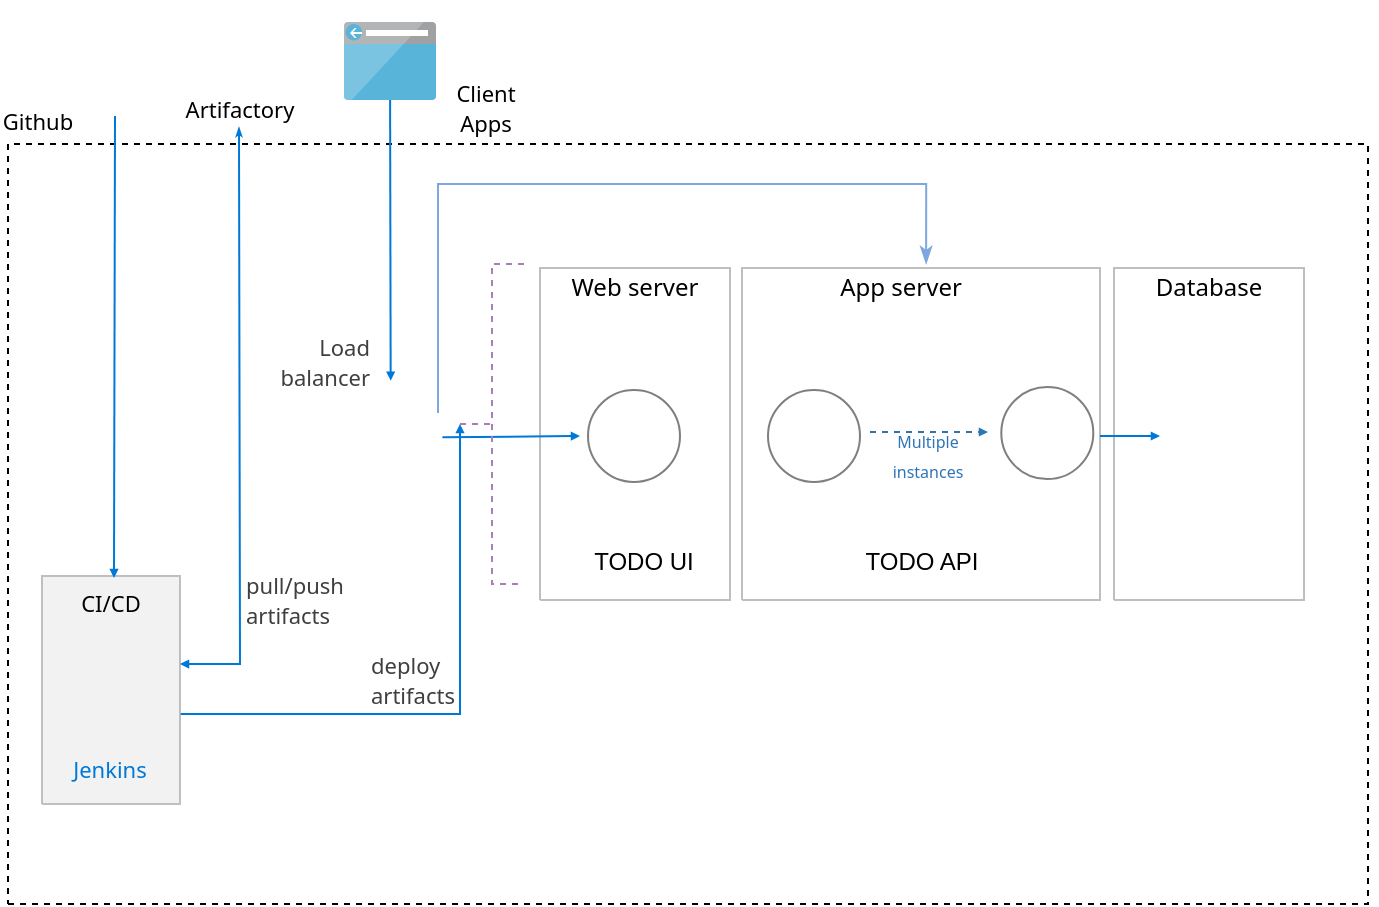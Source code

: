 <mxfile version="14.7.1" type="github">
  <diagram name="Architecture" id="Architecture">
    <mxGraphModel dx="868" dy="492" grid="1" gridSize="10" guides="1" tooltips="1" connect="1" arrows="1" fold="1" page="1" pageScale="1" pageWidth="850" pageHeight="1100" math="0" shadow="0">
      <root>
        <mxCell id="0" />
        <mxCell id="1" parent="0" />
        <mxCell id="PjaEeioHZseRxcnawcMe-200" value="" style="shape=image;imageAspect=0;aspect=fixed;verticalLabelPosition=bottom;verticalAlign=top;fontSize=12;strokeColor=#000000;image=https://www.jfrog.com/confluence/download/attachments/46107468/RTF?version=2&amp;modificationDate=1572965730000&amp;api=v2;" parent="1" vertex="1">
          <mxGeometry x="150" y="126" width="60" height="60" as="geometry" />
        </mxCell>
        <mxCell id="PjaEeioHZseRxcnawcMe-180" value="" style="shape=image;imageAspect=0;aspect=fixed;verticalLabelPosition=bottom;verticalAlign=top;fontSize=12;strokeColor=#000000;image=https://www.opc-router.de/wp-content/uploads/2021/03/mongodb_thumbnail.png;" parent="1" vertex="1">
          <mxGeometry x="635" y="304.15" width="59" height="79.35" as="geometry" />
        </mxCell>
        <mxCell id="PjaEeioHZseRxcnawcMe-181" value="&lt;p style=&quot;margin-left: 0 ; margin-right: 0 ; margin-top: 0px ; margin-bottom: 0px ; text-indent: 0 ; direction: ltr&quot;&gt;&lt;font style=&quot;font-size: 8px ; font-family: &amp;#34;segoe ui&amp;#34; ; color: #595959 ; direction: ltr ; letter-spacing: 0px ; line-height: 120% ; opacity: 1&quot;&gt;&lt;br&gt;&lt;/font&gt;&lt;/p&gt;" style="verticalAlign=bottom;align=left;vsdxID=24;fillColor=none;gradientColor=none;shape=stencil(nZBLDoAgDERP0z3SIyjew0SURgSD+Lu9kMZoXLhwN9O+tukAlrNpJg1SzDH4QW/URgNYgZTkjA4UkwJUgGXng+6DX1zLfmoymdXo17xh5zmRJ6Q42BWCfc2oJfdAr+Yv+AP9Cb7OJ3H/2JG1HNGz/84klThPVCc=);strokeColor=#bfbfbf;spacingBottom=-1;spacingRight=-1;labelBackgroundColor=none;rounded=0;html=1;whiteSpace=wrap;" parent="1" vertex="1">
          <mxGeometry x="617" y="252" width="95" height="166" as="geometry" />
        </mxCell>
        <mxCell id="Cpq1ZpIzhN0V-iwIdP6c-247" style="vsdxID=182;gradientColor=none;shape=stencil(nZBLDoAgDERP0z3SIyjew0SURgSD+Lu9kMZoXLhwN9O+tukAlrNpJg1SzDH4QW/URgNYgZTkjA4UkwJUgGXng+6DX1zLfmoymdXo17xh5zmRJ6Q42BWCfc2oJfdAr+Yv+AP9Cb7OJ3H/2JG1HNGz/84klThPVCc=);dashed=1;labelBackgroundColor=#FFFFFF;rounded=0;html=1;whiteSpace=wrap;strokeWidth=1;perimeterSpacing=0;fillColor=none;shadow=0;" parent="1" vertex="1">
          <mxGeometry x="64" y="190" width="680" height="380" as="geometry" />
        </mxCell>
        <mxCell id="24" value="&lt;p style=&quot;margin-left: 0 ; margin-right: 0 ; margin-top: 0px ; margin-bottom: 0px ; text-indent: 0 ; direction: ltr&quot;&gt;&lt;font style=&quot;font-size: 8px ; font-family: &amp;#34;segoe ui&amp;#34; ; color: #595959 ; direction: ltr ; letter-spacing: 0px ; line-height: 120% ; opacity: 1&quot;&gt;&lt;br&gt;&lt;/font&gt;&lt;/p&gt;" style="verticalAlign=bottom;align=left;vsdxID=24;fillColor=none;gradientColor=none;shape=stencil(nZBLDoAgDERP0z3SIyjew0SURgSD+Lu9kMZoXLhwN9O+tukAlrNpJg1SzDH4QW/URgNYgZTkjA4UkwJUgGXng+6DX1zLfmoymdXo17xh5zmRJ6Q42BWCfc2oJfdAr+Yv+AP9Cb7OJ3H/2JG1HNGz/84klThPVCc=);strokeColor=#bfbfbf;spacingBottom=-1;spacingRight=-1;labelBackgroundColor=none;rounded=0;html=1;whiteSpace=wrap;" parent="1" vertex="1">
          <mxGeometry x="330" y="252" width="95" height="166" as="geometry" />
        </mxCell>
        <mxCell id="25" value="&lt;p style=&quot;margin-left: 0 ; margin-right: 0 ; margin-top: 0px ; margin-bottom: 0px ; text-indent: 0 ; direction: ltr&quot;&gt;&lt;font style=&quot;font-size: 8px ; font-family: &amp;#34;segoe ui&amp;#34; ; color: #595959 ; direction: ltr ; letter-spacing: 0px ; line-height: 120% ; opacity: 1&quot;&gt;&lt;br&gt;&lt;/font&gt;&lt;/p&gt;" style="verticalAlign=bottom;align=left;vsdxID=26;fillColor=none;gradientColor=none;shape=stencil(nZBLDoAgDERP0z3SIyjew0SURgSD+Lu9kMZoXLhwN9O+tukAlrNpJg1SzDH4QW/URgNYgZTkjA4UkwJUgGXng+6DX1zLfmoymdXo17xh5zmRJ6Q42BWCfc2oJfdAr+Yv+AP9Cb7OJ3H/2JG1HNGz/84klThPVCc=);strokeColor=#bfbfbf;spacingBottom=-1;spacingRight=-1;labelBackgroundColor=none;rounded=0;html=1;whiteSpace=wrap;" parent="1" vertex="1">
          <mxGeometry x="431" y="252" width="179" height="166" as="geometry" />
        </mxCell>
        <mxCell id="27" value="&lt;font style=&quot;font-size: 12px ; font-family: &amp;#34;segoe ui&amp;#34; ; color: #000000 ; direction: ltr ; letter-spacing: 0px ; line-height: 120% ; opacity: 1&quot;&gt;Web server&lt;br&gt;&lt;/font&gt;" style="verticalAlign=middle;align=center;vsdxID=29;fillColor=none;gradientColor=none;shape=stencil(nZBLDoAgDERP0z3SIyjew0SURgSD+Lu9kMZoXLhwN9O+tukAlrNpJg1SzDH4QW/URgNYgZTkjA4UkwJUgGXng+6DX1zLfmoymdXo17xh5zmRJ6Q42BWCfc2oJfdAr+Yv+AP9Cb7OJ3H/2JG1HNGz/84klThPVCc=);strokeColor=none;labelBackgroundColor=none;rounded=0;html=1;whiteSpace=wrap;" parent="1" vertex="1">
          <mxGeometry x="330" y="252" width="95" height="19" as="geometry" />
        </mxCell>
        <mxCell id="28" value="&lt;font style=&quot;font-size: 12px ; font-family: &amp;#34;segoe ui&amp;#34; ; color: #000000 ; direction: ltr ; letter-spacing: 0px ; line-height: 120% ; opacity: 1&quot;&gt;App server&lt;br&gt;&lt;/font&gt;" style="verticalAlign=middle;align=center;vsdxID=30;fillColor=none;gradientColor=none;shape=stencil(nZBLDoAgDERP0z3SIyjew0SURgSD+Lu9kMZoXLhwN9O+tukAlrNpJg1SzDH4QW/URgNYgZTkjA4UkwJUgGXng+6DX1zLfmoymdXo17xh5zmRJ6Q42BWCfc2oJfdAr+Yv+AP9Cb7OJ3H/2JG1HNGz/84klThPVCc=);strokeColor=none;labelBackgroundColor=none;rounded=0;html=1;whiteSpace=wrap;" parent="1" vertex="1">
          <mxGeometry x="431" y="252" width="159" height="19" as="geometry" />
        </mxCell>
        <mxCell id="159" style="vsdxID=111;edgeStyle=none;dashed=1;startArrow=none;endArrow=block;startSize=5;endSize=2;strokeColor=#2e75b6;spacingTop=0;spacingBottom=0;spacingLeft=0;spacingRight=0;verticalAlign=middle;html=1;labelBackgroundColor=#ffffff;rounded=0;" parent="1" edge="1">
          <mxGeometry relative="1" as="geometry">
            <mxPoint x="-1" as="offset" />
            <Array as="points" />
            <mxPoint x="495" y="334" as="sourcePoint" />
            <mxPoint x="554" y="334" as="targetPoint" />
          </mxGeometry>
        </mxCell>
        <mxCell id="162" style="vsdxID=134;edgeStyle=none;startArrow=block;endArrow=none;startSize=2;endSize=2;strokeColor=#0078d7;spacingTop=0;spacingBottom=0;spacingLeft=0;spacingRight=0;verticalAlign=middle;html=1;labelBackgroundColor=#ffffff;rounded=0;entryX=0.967;entryY=0.519;entryDx=0;entryDy=0;entryPerimeter=0;" parent="1" edge="1">
          <mxGeometry relative="1" as="geometry">
            <Array as="points" />
            <mxPoint x="350" y="336" as="sourcePoint" />
            <mxPoint x="281.185" y="336.684" as="targetPoint" />
          </mxGeometry>
        </mxCell>
        <mxCell id="51" value="&lt;font style=&quot;font-size: 8px ; font-family: &amp;#34;segoe ui&amp;#34; ; color: #2e75b6 ; direction: ltr ; letter-spacing: 0px ; line-height: 120% ; opacity: 1&quot;&gt;Multiple instances&lt;br&gt;&lt;/font&gt;" style="verticalAlign=middle;align=center;vsdxID=168;fillColor=none;gradientColor=none;shape=stencil(nZBLDoAgDERP0z3SIyjew0SURgSD+Lu9kMZoXLhwN9O+tukAlrNpJg1SzDH4QW/URgNYgZTkjA4UkwJUgGXng+6DX1zLfmoymdXo17xh5zmRJ6Q42BWCfc2oJfdAr+Yv+AP9Cb7OJ3H/2JG1HNGz/84klThPVCc=);strokeColor=none;labelBackgroundColor=none;rounded=0;html=1;whiteSpace=wrap;" parent="1" vertex="1">
          <mxGeometry x="494" y="335" width="60" height="19" as="geometry" />
        </mxCell>
        <mxCell id="88" value="&lt;div style=&quot;text-align: left&quot;&gt;&lt;span style=&quot;color: rgb(63 , 63 , 63) ; font-family: &amp;#34;segoe ui&amp;#34; ; font-size: 11px ; letter-spacing: 0px&quot;&gt;pull/push artifacts&lt;/span&gt;&lt;/div&gt;" style="verticalAlign=middle;align=center;vsdxID=275;fillColor=none;gradientColor=none;shape=stencil(nZBLDoAgDERP0z3SIyjew0SURgSD+Lu9kMZoXLhwN9O+tukAlrNpJg1SzDH4QW/URgNYgZTkjA4UkwJUgGXng+6DX1zLfmoymdXo17xh5zmRJ6Q42BWCfc2oJfdAr+Yv+AP9Cb7OJ3H/2JG1HNGz/84klThPVCc=);strokeColor=none;labelBackgroundColor=none;rounded=0;html=1;whiteSpace=wrap;" parent="1" vertex="1">
          <mxGeometry x="184" y="404" width="47" height="28" as="geometry" />
        </mxCell>
        <mxCell id="101" style="vsdxID=301;fillColor=none;gradientColor=none;labelBackgroundColor=none;rounded=0;strokeColor=none;html=1;whiteSpace=wrap;" parent="1" vertex="1">
          <mxGeometry x="444" y="313" width="47.35" height="46.92" as="geometry" />
        </mxCell>
        <mxCell id="102" value="" style="verticalAlign=top;align=center;vsdxID=302;fillColor=#FFFFFF;gradientColor=none;shape=stencil(vVHLDsIgEPwajiQI6RfU+h8bu22JCGRB2/69kG1iazx58DazM/vIjjBtmiCi0CplCjecbZ8nYc5Ca+snJJsLEqYTph0C4Ujh4XvmEaqzont41gkL96naodXKrGF6YSfQtUi0OXXDVlqPfJNP6usotUhYbJIUMmQb/GGrAxpRljVycDBuc1hKM2LclX8/7H9nFfB+82Cd45T2+mcspcSRmu4F);strokeColor=#7f7f7f;labelBackgroundColor=none;rounded=0;html=1;whiteSpace=wrap;" parent="101" vertex="1">
          <mxGeometry width="46" height="46" as="geometry" />
        </mxCell>
        <mxCell id="PjaEeioHZseRxcnawcMe-194" value="" style="shape=image;imageAspect=0;aspect=fixed;verticalLabelPosition=bottom;verticalAlign=top;fontSize=12;strokeColor=#000000;image=https://user-images.githubusercontent.com/3613230/41752586-476b0b24-7596-11e8-95fe-8fd3faa21e8a.png;" parent="101" vertex="1">
          <mxGeometry x="-7.65" y="-1.61" width="55" height="48.53" as="geometry" />
        </mxCell>
        <mxCell id="119" style="vsdxID=343;fillColor=none;gradientColor=none;labelBackgroundColor=none;rounded=0;strokeColor=none;html=1;whiteSpace=wrap;" parent="1" vertex="1">
          <mxGeometry x="354" y="313" width="46" height="46" as="geometry" />
        </mxCell>
        <mxCell id="120" value="" style="verticalAlign=top;align=center;vsdxID=337;fillColor=#FFFFFF;gradientColor=none;shape=stencil(vVHLDsIgEPwajiQI6RfU+h8bu22JCGRB2/69kG1iazx58DazM/vIjjBtmiCi0CplCjecbZ8nYc5Ca+snJJsLEqYTph0C4Ujh4XvmEaqzont41gkL96naodXKrGF6YSfQtUi0OXXDVlqPfJNP6usotUhYbJIUMmQb/GGrAxpRljVycDBuc1hKM2LclX8/7H9nFfB+82Cd45T2+mcspcSRmu4F);strokeColor=#7f7f7f;labelBackgroundColor=none;rounded=0;html=1;whiteSpace=wrap;" parent="119" vertex="1">
          <mxGeometry width="46" height="46" as="geometry" />
        </mxCell>
        <mxCell id="150" value="&lt;font style=&quot;font-size: 11px ; font-family: &amp;#34;segoe ui&amp;#34; ; direction: ltr ; letter-spacing: 0px ; line-height: 120% ; opacity: 1&quot;&gt;Artifactory&lt;br&gt;&lt;/font&gt;" style="verticalAlign=middle;align=center;vsdxID=390;fillColor=none;gradientColor=none;shape=stencil(nZBLDoAgDERP0z3SIyjew0SURgSD+Lu9kMZoXLhwN9O+tukAlrNpJg1SzDH4QW/URgNYgZTkjA4UkwJUgGXng+6DX1zLfmoymdXo17xh5zmRJ6Q42BWCfc2oJfdAr+Yv+AP9Cb7OJ3H/2JG1HNGz/84klThPVCc=);strokeColor=none;labelBackgroundColor=none;rounded=0;html=1;whiteSpace=wrap;" parent="1" vertex="1">
          <mxGeometry x="134" y="155" width="92" height="35" as="geometry" />
        </mxCell>
        <mxCell id="Cpq1ZpIzhN0V-iwIdP6c-179" value="&lt;font style=&quot;font-size: 12px&quot;&gt;TODO API&lt;/font&gt;" style="text;html=1;strokeColor=none;fillColor=none;align=center;verticalAlign=middle;whiteSpace=wrap;rounded=0;fontSize=12;" parent="1" vertex="1">
          <mxGeometry x="471.5" y="383.5" width="98" height="30" as="geometry" />
        </mxCell>
        <mxCell id="Cpq1ZpIzhN0V-iwIdP6c-241" value="" style="shape=image;verticalLabelPosition=bottom;labelBackgroundColor=#ffffff;verticalAlign=top;aspect=fixed;imageAspect=0;image=https://cdn4.iconfinder.com/data/icons/iconsimple-logotypes/512/github-512.png;" parent="1" vertex="1">
          <mxGeometry x="92.5" y="126" width="50" height="50" as="geometry" />
        </mxCell>
        <mxCell id="Cpq1ZpIzhN0V-iwIdP6c-243" style="vsdxID=134;edgeStyle=none;startArrow=block;endArrow=none;startSize=2;endSize=2;strokeColor=#0078d7;spacingTop=0;spacingBottom=0;spacingLeft=0;spacingRight=0;verticalAlign=middle;html=1;labelBackgroundColor=#ffffff;rounded=0;exitX=0.497;exitY=0.009;exitDx=0;exitDy=0;exitPerimeter=0;" parent="1" edge="1">
          <mxGeometry relative="1" as="geometry">
            <Array as="points" />
            <mxPoint x="255.335" y="308.324" as="sourcePoint" />
            <mxPoint x="255.03" y="158" as="targetPoint" />
          </mxGeometry>
        </mxCell>
        <mxCell id="52" value="&lt;font style=&quot;font-size:11px;font-family:Segoe UI;color:#000000;direction:ltr;letter-spacing:0px;line-height:120%;opacity:1&quot;&gt;Client Apps&lt;br/&gt;&lt;/font&gt;" style="verticalAlign=middle;align=center;vsdxID=181;fillColor=none;gradientColor=none;shape=stencil(nZBLDoAgDERP0z3SIyjew0SURgSD+Lu9kMZoXLhwN9O+tukAlrNpJg1SzDH4QW/URgNYgZTkjA4UkwJUgGXng+6DX1zLfmoymdXo17xh5zmRJ6Q42BWCfc2oJfdAr+Yv+AP9Cb7OJ3H/2JG1HNGz/84klThPVCc=);strokeColor=none;labelBackgroundColor=none;rounded=0;html=1;whiteSpace=wrap;" parent="1" vertex="1">
          <mxGeometry x="284" y="161.5" width="38" height="20" as="geometry" />
        </mxCell>
        <mxCell id="Cpq1ZpIzhN0V-iwIdP6c-245" value="&lt;font style=&quot;font-size: 11px ; font-family: &amp;#34;segoe ui&amp;#34; ; color: #000000 ; direction: ltr ; letter-spacing: 0px ; line-height: 120% ; opacity: 1&quot;&gt;Github&lt;br&gt;&lt;/font&gt;" style="verticalAlign=middle;align=center;vsdxID=181;fillColor=none;gradientColor=none;shape=stencil(nZBLDoAgDERP0z3SIyjew0SURgSD+Lu9kMZoXLhwN9O+tukAlrNpJg1SzDH4QW/URgNYgZTkjA4UkwJUgGXng+6DX1zLfmoymdXo17xh5zmRJ6Q42BWCfc2oJfdAr+Yv+AP9Cb7OJ3H/2JG1HNGz/84klThPVCc=);strokeColor=none;labelBackgroundColor=none;rounded=0;html=1;whiteSpace=wrap;" parent="1" vertex="1">
          <mxGeometry x="60" y="169" width="38" height="20" as="geometry" />
        </mxCell>
        <mxCell id="153" value="&lt;font style=&quot;font-size:11px;font-family:Segoe UI;color:#000000;direction:ltr;letter-spacing:0px;line-height:120%;opacity:1&quot;&gt;CI/CD&lt;br/&gt;&lt;/font&gt;" style="verticalAlign=top;align=center;vsdxID=274;fillColor=#f2f2f2;gradientColor=none;shape=stencil(nZBLDoAgDERP0z3SIyjew0SURgSD+Lu9kMZoXLhwN9O+tukAlrNpJg1SzDH4QW/URgNYgZTkjA4UkwJUgGXng+6DX1zLfmoymdXo17xh5zmRJ6Q42BWCfc2oJfdAr+Yv+AP9Cb7OJ3H/2JG1HNGz/84klThPVCc=);strokeColor=#bfbfbf;labelBackgroundColor=none;rounded=0;html=1;whiteSpace=wrap;" parent="1" vertex="1">
          <mxGeometry x="81" y="406" width="69" height="114" as="geometry" />
        </mxCell>
        <mxCell id="155" value="&lt;font style=&quot;font-size: 11px ; font-family: &amp;#34;segoe ui&amp;#34; ; color: #0078d7 ; direction: ltr ; letter-spacing: 0px ; line-height: 120% ; opacity: 1&quot;&gt;Jenkins&lt;br&gt;&lt;/font&gt;" style="verticalAlign=middle;align=center;vsdxID=173;fillColor=none;gradientColor=none;shape=stencil(nZBLDoAgDERP0z3SIyjew0SURgSD+Lu9kMZoXLhwN9O+tukAlrNpJg1SzDH4QW/URgNYgZTkjA4UkwJUgGXng+6DX1zLfmoymdXo17xh5zmRJ6Q42BWCfc2oJfdAr+Yv+AP9Cb7OJ3H/2JG1HNGz/84klThPVCc=);strokeColor=none;labelBackgroundColor=none;rounded=0;html=1;whiteSpace=wrap;" parent="1" vertex="1">
          <mxGeometry x="80" y="485" width="70" height="35" as="geometry" />
        </mxCell>
        <mxCell id="R70YHDZ5rD5ZLVwwbKBx-177" style="vsdxID=134;edgeStyle=none;startArrow=block;endArrow=none;startSize=2;endSize=2;strokeColor=#0078d7;spacingTop=0;spacingBottom=0;spacingLeft=0;spacingRight=0;verticalAlign=middle;html=1;labelBackgroundColor=#ffffff;rounded=0;entryX=0.5;entryY=1;entryDx=0;entryDy=0;" parent="1" target="Cpq1ZpIzhN0V-iwIdP6c-241" edge="1">
          <mxGeometry relative="1" as="geometry">
            <Array as="points" />
            <mxPoint x="117" y="407" as="sourcePoint" />
            <mxPoint x="117.0" y="186" as="targetPoint" />
          </mxGeometry>
        </mxCell>
        <mxCell id="y_L1rLnan1oXnGs_XWC_-179" style="vsdxID=174;edgeStyle=none;startArrow=block;endArrow=none;startSize=2;endSize=2;strokeColor=#0078d7;spacingTop=0;spacingBottom=0;spacingLeft=0;spacingRight=0;verticalAlign=middle;html=1;labelBackgroundColor=#ffffff;rounded=0;" parent="1" edge="1">
          <mxGeometry relative="1" as="geometry">
            <Array as="points">
              <mxPoint x="610" y="336" />
            </Array>
            <mxPoint x="640" y="336" as="sourcePoint" />
            <mxPoint x="630" y="336" as="targetPoint" />
          </mxGeometry>
        </mxCell>
        <mxCell id="XGJTlnXFi1ueoiBMRHXA-184" value="&lt;font style=&quot;font-size: 12px&quot;&gt;TODO UI&lt;/font&gt;" style="text;html=1;strokeColor=none;fillColor=none;align=center;verticalAlign=middle;whiteSpace=wrap;rounded=0;fontSize=12;" parent="1" vertex="1">
          <mxGeometry x="333" y="383.5" width="98" height="30" as="geometry" />
        </mxCell>
        <mxCell id="OXFVEwI2tE2bpbJsLajP-177" value="" style="shape=image;imageAspect=0;aspect=fixed;verticalLabelPosition=bottom;verticalAlign=top;image=https://www.jenkins.io/images/logos/jenkins/256.png;" parent="1" vertex="1">
          <mxGeometry x="92.5" y="432" width="45" height="62.27" as="geometry" />
        </mxCell>
        <mxCell id="PjaEeioHZseRxcnawcMe-177" value="" style="shape=image;imageAspect=0;aspect=fixed;verticalLabelPosition=bottom;verticalAlign=top;image=https://static.thenounproject.com/png/754075-200.png;" parent="1" vertex="1">
          <mxGeometry x="672.27" y="118.5" width="76" height="76" as="geometry" />
        </mxCell>
        <mxCell id="PjaEeioHZseRxcnawcMe-178" value="" style="shape=image;imageAspect=0;aspect=fixed;verticalLabelPosition=bottom;verticalAlign=top;strokeColor=#000000;image=https://static-00.iconduck.com/assets.00/virtual-machines-icon-512x464-nlf7gddb.png;" parent="1" vertex="1">
          <mxGeometry x="330" y="228.43" width="26" height="23.57" as="geometry" />
        </mxCell>
        <mxCell id="x6dMfpFJ78mqeGFsQGTt-176" style="edgeStyle=orthogonalEdgeStyle;rounded=0;orthogonalLoop=1;jettySize=auto;html=1;exitX=1;exitY=0.25;exitDx=0;exitDy=0;entryX=0.579;entryY=-0.105;entryDx=0;entryDy=0;fontSize=12;endArrow=classicThin;endFill=1;entryPerimeter=0;strokeColor=#7EA6E0;" edge="1" parent="1" source="PjaEeioHZseRxcnawcMe-183" target="28">
          <mxGeometry relative="1" as="geometry">
            <Array as="points">
              <mxPoint x="279" y="210" />
              <mxPoint x="523" y="210" />
            </Array>
          </mxGeometry>
        </mxCell>
        <mxCell id="PjaEeioHZseRxcnawcMe-183" value="" style="shape=image;imageAspect=0;aspect=fixed;verticalLabelPosition=bottom;verticalAlign=top;fontSize=12;strokeColor=#000000;image=https://destatic.blob.core.windows.net/images/nginx.png;" parent="1" vertex="1">
          <mxGeometry x="233" y="311.39" width="46" height="52.23" as="geometry" />
        </mxCell>
        <mxCell id="44" style="vsdxID=126;fillColor=none;gradientColor=none;strokeColor=none;labelBackgroundColor=none;rounded=0;html=1;whiteSpace=wrap;" parent="1" vertex="1">
          <mxGeometry x="232" y="129" width="76.5" height="60" as="geometry" />
        </mxCell>
        <mxCell id="45" style="vsdxID=127;fillColor=#59b4d9;gradientColor=none;shape=stencil(vVLLDsIgEPwajjQUTBPOVf+DWNoSEZot2vr3gqD2YTz04G13dnZnFwaxsm9FJxElvQN7loOqXIvYHlGqTCtBOR8hdkCsrC3IBuzVVDHvRGCG6GJvYcIY+0jooOQeM84yzp/IMZIFnHwVEnmXkTzyITUUGaEReVFm83KS5o9YjKrHYJ1wypqZthbQSOyVcK1FMyv1g5TdCk67aWUmh/Diq/LWO96br17mD7csxX9QNxJXH+2Dj0VqpXV02LS+tJSHoh3Z4QE=);strokeColor=none;strokeWidth=2;spacingTop=-3;spacingBottom=-3;spacingLeft=-3;spacingRight=-3;labelBackgroundColor=none;rounded=0;html=1;whiteSpace=wrap;" parent="44" vertex="1">
          <mxGeometry y="9" width="46" height="30" as="geometry" />
        </mxCell>
        <mxCell id="46" style="vsdxID=128;fillColor=#a0a1a2;gradientColor=none;shape=stencil(tZLdDoIwDIWfZpcjg4mRa8T3WGTA4txINwXf3uFAfkQvSLxre76uaXcQTU3Fao4iYizoC29EbitEjyiKhKo4COsiRDNE00IDL0HfVO7zmnVkF131vXuh9X3JvmuJyMOn5JWdPCmFmpC77yCDs1NgAAMSehZ6OIyDhPpSO20no36Iex2zVhgM2jIrtJrRkkHJsRuGC8nKmWQazuuP8uoei9HkBzqI2+D3UpuvtPo5fzmRC0aHFEJKb7CpvnSUK3k30uwJ);strokeColor=none;strokeWidth=2;spacingTop=-3;spacingBottom=-3;spacingLeft=-3;spacingRight=-3;labelBackgroundColor=none;rounded=0;html=1;whiteSpace=wrap;" parent="44" vertex="1">
          <mxGeometry width="46" height="11" as="geometry" />
        </mxCell>
        <mxCell id="47" style="vsdxID=129;fillColor=#FFFFFF;gradientColor=none;fillOpacity=20;strokeOpacity=20;shape=stencil(vVLREoIgEPwaHnFQ0sZns/9gEpWJxDko8e/DMNO0Xprp7W53j7vjFtFM16zlKCLagDrzThSmRvSAokg0NQdhXIRojmhWKuAVqGtT+Lxlg3KILuo2vGB93S6I06EoIr0HyCM7ei2Dk2Ng0iZeCv0T2IcesfNiMtHJ+LbFzAqNQRlmhGoWYsmg4th1wqVk1YLSHeftCh5nk6LhnzqncUB/2WP1KyEh/9okDRK62XtTPQ22db6l9PupXfDySCmk9Bab8++ecpD3I83v);strokeColor=none;strokeWidth=2;spacingTop=-3;spacingBottom=-3;spacingLeft=-3;spacingRight=-3;labelBackgroundColor=none;rounded=0;html=1;whiteSpace=wrap;" parent="44" vertex="1">
          <mxGeometry width="40" height="39" as="geometry" />
        </mxCell>
        <mxCell id="48" style="vsdxID=130;fillColor=#FFFFFF;gradientColor=none;shape=stencil(nZBLDoAgDERP0z3SIyjew0SURgSD+Lu9kMZoXLhwN9O+tukAlrNpJg1SzDH4QW/URgNYgZTkjA4UkwJUgGXng+6DX1zLfmoymdXo17xh5zmRJ6Q42BWCfc2oJfdAr+Yv+AP9Cb7OJ3H/2JG1HNGz/84klThPVCc=);strokeColor=none;strokeWidth=2;spacingTop=-3;spacingBottom=-3;spacingLeft=-3;spacingRight=-3;labelBackgroundColor=none;rounded=0;html=1;whiteSpace=wrap;" parent="44" vertex="1">
          <mxGeometry x="11" y="4" width="31" height="3" as="geometry" />
        </mxCell>
        <mxCell id="49" style="vsdxID=131;fillColor=#59b4d9;gradientColor=none;shape=stencil(lVHREoIgEPwaHnEQtHw3+w8mUZlInIOS/j4InVKnqd7udm/3Fg6x0nR8EIgSY0GfxShr2yF2QJTKvhMgra8QqxArGw2iBX3t69gPPEyG6qJvwcFFXUpI0FByj31eJHnxRI5xnMPJs+DWNIGNYvbM0iSjC9dph8PcSYNBW26l7hec4tAK7LfhRvF2ChcpMwoxbOBP+Xb7Tb4Z+vrmvxOSHxL64vX7jVQqHu+dX1/LQ/HSrHoA);strokeColor=none;strokeWidth=2;spacingTop=-3;spacingBottom=-3;spacingLeft=-3;spacingRight=-3;labelBackgroundColor=none;rounded=0;html=1;whiteSpace=wrap;" parent="44" vertex="1">
          <mxGeometry x="2" y="1" width="7" height="7" as="geometry" />
        </mxCell>
        <mxCell id="50" style="vsdxID=132;fillColor=#FFFFFF;gradientColor=none;shape=stencil(nZLdDoIwDIWfprdLtzqQa8T3IGHIIjIyhj9vL3MxgkYQ70677zRdeoDSrspbBQI7Z81RXXThKqAdCKGbSlntBgWUAaWlsepgTd8UoW5zT3p1Mmc/4Rp8MmI89i6Bt9DhiI96H/BaNyOcEhbT7zhOULlq8Az8ufQMLCKG08kbzjD+bnj+6E9cblnC16yzYFi80CBe1y11XYdwjN/f0zC0QpIouwM=);strokeColor=none;strokeWidth=2;spacingTop=-3;spacingBottom=-3;spacingLeft=-3;spacingRight=-3;labelBackgroundColor=none;rounded=0;html=1;whiteSpace=wrap;" parent="44" vertex="1">
          <mxGeometry x="3" y="3" width="6" height="5" as="geometry" />
        </mxCell>
        <mxCell id="PjaEeioHZseRxcnawcMe-192" value="&lt;font style=&quot;font-size: 12px ; font-family: &amp;#34;segoe ui&amp;#34; ; color: #000000 ; direction: ltr ; letter-spacing: 0px ; line-height: 120% ; opacity: 1&quot;&gt;Database&lt;br&gt;&lt;/font&gt;" style="verticalAlign=middle;align=center;vsdxID=29;fillColor=none;gradientColor=none;shape=stencil(nZBLDoAgDERP0z3SIyjew0SURgSD+Lu9kMZoXLhwN9O+tukAlrNpJg1SzDH4QW/URgNYgZTkjA4UkwJUgGXng+6DX1zLfmoymdXo17xh5zmRJ6Q42BWCfc2oJfdAr+Yv+AP9Cb7OJ3H/2JG1HNGz/84klThPVCc=);strokeColor=none;labelBackgroundColor=none;rounded=0;html=1;whiteSpace=wrap;" parent="1" vertex="1">
          <mxGeometry x="617" y="252" width="95" height="19" as="geometry" />
        </mxCell>
        <mxCell id="PjaEeioHZseRxcnawcMe-195" style="vsdxID=301;fillColor=none;gradientColor=none;labelBackgroundColor=none;rounded=0;strokeColor=none;html=1;whiteSpace=wrap;" parent="1" vertex="1">
          <mxGeometry x="560.65" y="311.54" width="47.35" height="46.92" as="geometry" />
        </mxCell>
        <mxCell id="PjaEeioHZseRxcnawcMe-196" value="" style="verticalAlign=top;align=center;vsdxID=302;fillColor=#FFFFFF;gradientColor=none;shape=stencil(vVHLDsIgEPwajiQI6RfU+h8bu22JCGRB2/69kG1iazx58DazM/vIjjBtmiCi0CplCjecbZ8nYc5Ca+snJJsLEqYTph0C4Ujh4XvmEaqzont41gkL96naodXKrGF6YSfQtUi0OXXDVlqPfJNP6usotUhYbJIUMmQb/GGrAxpRljVycDBuc1hKM2LclX8/7H9nFfB+82Cd45T2+mcspcSRmu4F);strokeColor=#7f7f7f;labelBackgroundColor=none;rounded=0;html=1;whiteSpace=wrap;" parent="PjaEeioHZseRxcnawcMe-195" vertex="1">
          <mxGeometry width="46" height="46" as="geometry" />
        </mxCell>
        <mxCell id="PjaEeioHZseRxcnawcMe-197" value="" style="shape=image;imageAspect=0;aspect=fixed;verticalLabelPosition=bottom;verticalAlign=top;fontSize=12;strokeColor=#000000;image=https://user-images.githubusercontent.com/3613230/41752586-476b0b24-7596-11e8-95fe-8fd3faa21e8a.png;" parent="PjaEeioHZseRxcnawcMe-195" vertex="1">
          <mxGeometry x="-7.65" y="-1.61" width="55" height="48.53" as="geometry" />
        </mxCell>
        <mxCell id="PjaEeioHZseRxcnawcMe-198" value="" style="shape=image;imageAspect=0;aspect=fixed;verticalLabelPosition=bottom;verticalAlign=top;strokeColor=#000000;image=https://static-00.iconduck.com/assets.00/virtual-machines-icon-512x464-nlf7gddb.png;" parent="1" vertex="1">
          <mxGeometry x="431" y="228.43" width="26" height="23.57" as="geometry" />
        </mxCell>
        <mxCell id="PjaEeioHZseRxcnawcMe-199" value="" style="shape=image;imageAspect=0;aspect=fixed;verticalLabelPosition=bottom;verticalAlign=top;strokeColor=#000000;image=https://static-00.iconduck.com/assets.00/virtual-machines-icon-512x464-nlf7gddb.png;" parent="1" vertex="1">
          <mxGeometry x="617" y="228.43" width="26" height="23.57" as="geometry" />
        </mxCell>
        <mxCell id="PjaEeioHZseRxcnawcMe-201" style="vsdxID=134;edgeStyle=none;startArrow=block;endArrow=classicThin;startSize=2;endSize=2;strokeColor=#0078d7;spacingTop=0;spacingBottom=0;spacingLeft=0;spacingRight=0;verticalAlign=middle;html=1;labelBackgroundColor=#ffffff;rounded=0;exitX=1;exitY=0.386;exitDx=0;exitDy=0;exitPerimeter=0;endFill=1;" parent="1" source="153" edge="1">
          <mxGeometry relative="1" as="geometry">
            <Array as="points">
              <mxPoint x="180" y="450" />
            </Array>
            <mxPoint x="179.805" y="331.824" as="sourcePoint" />
            <mxPoint x="179.5" y="181.5" as="targetPoint" />
          </mxGeometry>
        </mxCell>
        <mxCell id="PjaEeioHZseRxcnawcMe-202" value="" style="strokeWidth=1;html=1;shape=mxgraph.flowchart.annotation_2;align=left;labelPosition=right;pointerEvents=1;fontSize=12;dashed=1;strokeColor=#A680B8;" parent="1" vertex="1">
          <mxGeometry x="290" y="250" width="32" height="160" as="geometry" />
        </mxCell>
        <mxCell id="PjaEeioHZseRxcnawcMe-203" style="vsdxID=134;edgeStyle=none;startArrow=block;endArrow=none;startSize=2;endSize=2;strokeColor=#0078d7;spacingTop=0;spacingBottom=0;spacingLeft=0;spacingRight=0;verticalAlign=middle;html=1;labelBackgroundColor=#ffffff;rounded=0;entryX=1.005;entryY=0.605;entryDx=0;entryDy=0;entryPerimeter=0;exitX=0;exitY=0.5;exitDx=0;exitDy=0;exitPerimeter=0;" parent="1" source="PjaEeioHZseRxcnawcMe-202" target="153" edge="1">
          <mxGeometry relative="1" as="geometry">
            <Array as="points">
              <mxPoint x="290" y="475" />
            </Array>
            <mxPoint x="233" y="618" as="sourcePoint" />
            <mxPoint x="233.5" y="387" as="targetPoint" />
          </mxGeometry>
        </mxCell>
        <mxCell id="PjaEeioHZseRxcnawcMe-204" value="&lt;div style=&quot;text-align: left&quot;&gt;&lt;span style=&quot;color: rgb(63 , 63 , 63) ; font-family: &amp;#34;segoe ui&amp;#34; ; font-size: 11px ; letter-spacing: 0px&quot;&gt;deploy&lt;/span&gt;&lt;/div&gt;&lt;div style=&quot;text-align: left&quot;&gt;&lt;span style=&quot;color: rgb(63 , 63 , 63) ; font-family: &amp;#34;segoe ui&amp;#34; ; font-size: 11px ; letter-spacing: 0px&quot;&gt;artifacts&lt;/span&gt;&lt;/div&gt;" style="verticalAlign=middle;align=center;vsdxID=275;fillColor=none;gradientColor=none;shape=stencil(nZBLDoAgDERP0z3SIyjew0SURgSD+Lu9kMZoXLhwN9O+tukAlrNpJg1SzDH4QW/URgNYgZTkjA4UkwJUgGXng+6DX1zLfmoymdXo17xh5zmRJ6Q42BWCfc2oJfdAr+Yv+AP9Cb7OJ3H/2JG1HNGz/84klThPVCc=);strokeColor=none;labelBackgroundColor=none;rounded=0;html=1;whiteSpace=wrap;" parent="1" vertex="1">
          <mxGeometry x="243" y="444.37" width="47" height="28" as="geometry" />
        </mxCell>
        <mxCell id="x6dMfpFJ78mqeGFsQGTt-174" value="&lt;div&gt;&lt;span style=&quot;color: rgb(63 , 63 , 63) ; font-family: &amp;#34;segoe ui&amp;#34; ; font-size: 11px ; letter-spacing: 0px&quot;&gt;Load balancer&lt;/span&gt;&lt;/div&gt;" style="verticalAlign=middle;align=right;vsdxID=275;fillColor=none;gradientColor=none;shape=stencil(nZBLDoAgDERP0z3SIyjew0SURgSD+Lu9kMZoXLhwN9O+tukAlrNpJg1SzDH4QW/URgNYgZTkjA4UkwJUgGXng+6DX1zLfmoymdXo17xh5zmRJ6Q42BWCfc2oJfdAr+Yv+AP9Cb7OJ3H/2JG1HNGz/84klThPVCc=);strokeColor=none;labelBackgroundColor=none;rounded=0;html=1;whiteSpace=wrap;" vertex="1" parent="1">
          <mxGeometry x="200" y="285" width="47" height="28" as="geometry" />
        </mxCell>
        <mxCell id="x6dMfpFJ78mqeGFsQGTt-177" value="" style="shape=image;imageAspect=0;aspect=fixed;verticalLabelPosition=bottom;verticalAlign=top;dashed=1;fontSize=12;strokeColor=#A680B8;strokeWidth=1;image=https://avatars.githubusercontent.com/u/33972111?s=280&amp;v=4;" vertex="1" parent="1">
          <mxGeometry x="393" y="402" width="32" height="32" as="geometry" />
        </mxCell>
        <mxCell id="x6dMfpFJ78mqeGFsQGTt-178" value="" style="shape=image;imageAspect=0;aspect=fixed;verticalLabelPosition=bottom;verticalAlign=top;dashed=1;fontSize=12;strokeColor=#A680B8;strokeWidth=1;image=https://avatars.githubusercontent.com/u/33972111?s=280&amp;v=4;" vertex="1" parent="1">
          <mxGeometry x="569.5" y="400" width="32" height="32" as="geometry" />
        </mxCell>
        <mxCell id="x6dMfpFJ78mqeGFsQGTt-179" value="" style="shape=image;imageAspect=0;aspect=fixed;verticalLabelPosition=bottom;verticalAlign=top;dashed=1;fontSize=12;strokeColor=#A680B8;strokeWidth=1;image=https://avatars.githubusercontent.com/u/33972111?s=280&amp;v=4;" vertex="1" parent="1">
          <mxGeometry x="672.27" y="400" width="32" height="32" as="geometry" />
        </mxCell>
        <mxCell id="x6dMfpFJ78mqeGFsQGTt-180" value="" style="shape=image;imageAspect=0;aspect=fixed;verticalLabelPosition=bottom;verticalAlign=top;dashed=1;fontSize=12;strokeColor=#A680B8;strokeWidth=1;image=https://avatars.githubusercontent.com/u/33972111?s=280&amp;v=4;" vertex="1" parent="1">
          <mxGeometry x="120" y="510" width="32" height="32" as="geometry" />
        </mxCell>
        <mxCell id="x6dMfpFJ78mqeGFsQGTt-181" value="" style="shape=image;imageAspect=0;aspect=fixed;verticalLabelPosition=bottom;verticalAlign=top;strokeColor=#000000;image=https://static-00.iconduck.com/assets.00/virtual-machines-icon-512x464-nlf7gddb.png;" vertex="1" parent="1">
          <mxGeometry x="80" y="382.43" width="26" height="23.57" as="geometry" />
        </mxCell>
      </root>
    </mxGraphModel>
  </diagram>
</mxfile>
